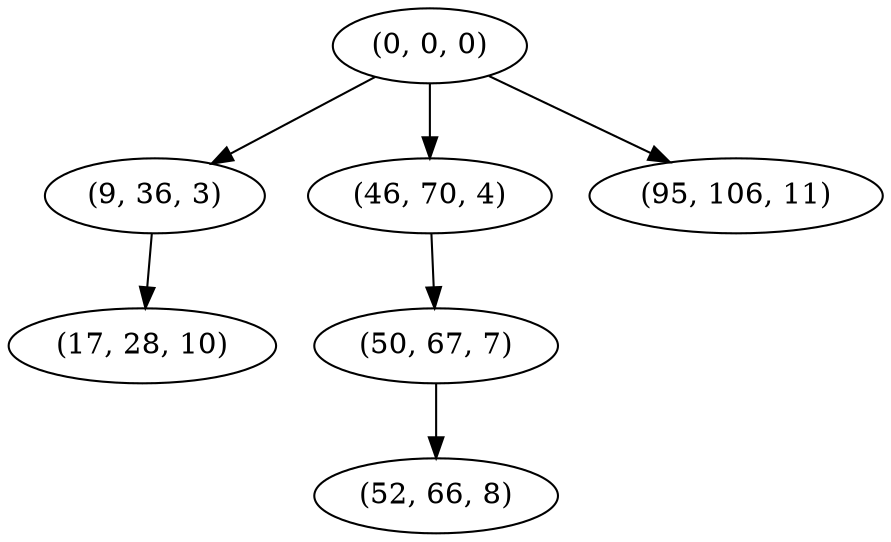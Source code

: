 digraph tree {
    "(0, 0, 0)";
    "(9, 36, 3)";
    "(17, 28, 10)";
    "(46, 70, 4)";
    "(50, 67, 7)";
    "(52, 66, 8)";
    "(95, 106, 11)";
    "(0, 0, 0)" -> "(9, 36, 3)";
    "(0, 0, 0)" -> "(46, 70, 4)";
    "(0, 0, 0)" -> "(95, 106, 11)";
    "(9, 36, 3)" -> "(17, 28, 10)";
    "(46, 70, 4)" -> "(50, 67, 7)";
    "(50, 67, 7)" -> "(52, 66, 8)";
}
